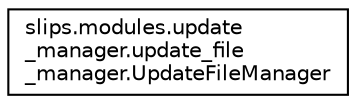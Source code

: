digraph "Graphical Class Hierarchy"
{
 // LATEX_PDF_SIZE
  edge [fontname="Helvetica",fontsize="10",labelfontname="Helvetica",labelfontsize="10"];
  node [fontname="Helvetica",fontsize="10",shape=record];
  rankdir="LR";
  Node0 [label="slips.modules.update\l_manager.update_file\l_manager.UpdateFileManager",height=0.2,width=0.4,color="black", fillcolor="white", style="filled",URL="$de/d23/classslips_1_1modules_1_1update__manager_1_1update__file__manager_1_1UpdateFileManager.html",tooltip=" "];
}
